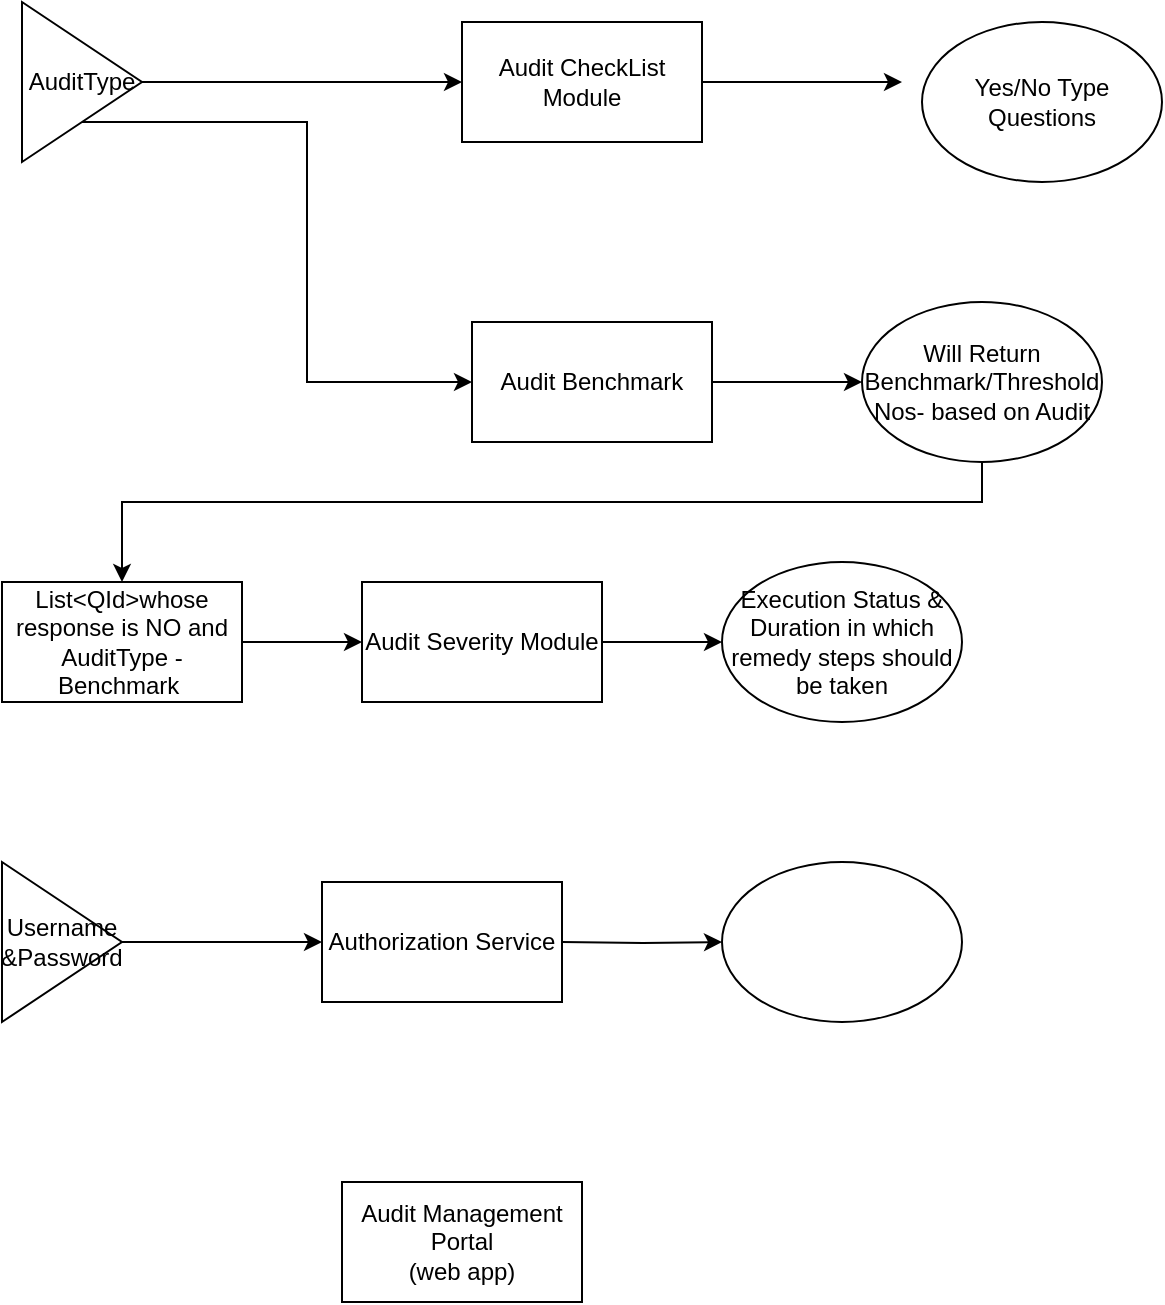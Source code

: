 <mxfile version="15.2.9" type="github">
  <diagram id="rF8fm5eHosrfL8DGZ9Ra" name="Page-1">
    <mxGraphModel dx="1038" dy="579" grid="1" gridSize="10" guides="1" tooltips="1" connect="1" arrows="1" fold="1" page="1" pageScale="1" pageWidth="827" pageHeight="1169" math="0" shadow="0">
      <root>
        <mxCell id="0" />
        <mxCell id="1" parent="0" />
        <mxCell id="uITEqIidcyAcWiBbeOKc-6" value="" style="group" vertex="1" connectable="0" parent="1">
          <mxGeometry x="50" y="30" width="570" height="90" as="geometry" />
        </mxCell>
        <mxCell id="uITEqIidcyAcWiBbeOKc-4" style="edgeStyle=orthogonalEdgeStyle;rounded=0;orthogonalLoop=1;jettySize=auto;html=1;exitX=1;exitY=0.5;exitDx=0;exitDy=0;" edge="1" parent="uITEqIidcyAcWiBbeOKc-6" source="uITEqIidcyAcWiBbeOKc-1">
          <mxGeometry relative="1" as="geometry">
            <mxPoint x="440" y="40" as="targetPoint" />
          </mxGeometry>
        </mxCell>
        <mxCell id="uITEqIidcyAcWiBbeOKc-1" value="Audit CheckList&lt;br&gt;Module" style="rounded=0;whiteSpace=wrap;html=1;" vertex="1" parent="uITEqIidcyAcWiBbeOKc-6">
          <mxGeometry x="220" y="10" width="120" height="60" as="geometry" />
        </mxCell>
        <mxCell id="uITEqIidcyAcWiBbeOKc-3" style="edgeStyle=orthogonalEdgeStyle;rounded=0;orthogonalLoop=1;jettySize=auto;html=1;" edge="1" parent="uITEqIidcyAcWiBbeOKc-6" source="uITEqIidcyAcWiBbeOKc-2" target="uITEqIidcyAcWiBbeOKc-1">
          <mxGeometry relative="1" as="geometry" />
        </mxCell>
        <mxCell id="uITEqIidcyAcWiBbeOKc-2" value="AuditType" style="triangle;whiteSpace=wrap;html=1;" vertex="1" parent="uITEqIidcyAcWiBbeOKc-6">
          <mxGeometry width="60" height="80" as="geometry" />
        </mxCell>
        <mxCell id="uITEqIidcyAcWiBbeOKc-5" value="Yes/No Type Questions" style="ellipse;whiteSpace=wrap;html=1;" vertex="1" parent="uITEqIidcyAcWiBbeOKc-6">
          <mxGeometry x="450" y="10" width="120" height="80" as="geometry" />
        </mxCell>
        <mxCell id="uITEqIidcyAcWiBbeOKc-8" style="edgeStyle=orthogonalEdgeStyle;rounded=0;orthogonalLoop=1;jettySize=auto;html=1;" edge="1" parent="1" source="uITEqIidcyAcWiBbeOKc-7" target="uITEqIidcyAcWiBbeOKc-9">
          <mxGeometry relative="1" as="geometry">
            <mxPoint x="530" y="220" as="targetPoint" />
          </mxGeometry>
        </mxCell>
        <mxCell id="uITEqIidcyAcWiBbeOKc-7" value="Audit Benchmark" style="rounded=0;whiteSpace=wrap;html=1;" vertex="1" parent="1">
          <mxGeometry x="275" y="190" width="120" height="60" as="geometry" />
        </mxCell>
        <mxCell id="uITEqIidcyAcWiBbeOKc-16" style="edgeStyle=orthogonalEdgeStyle;rounded=0;orthogonalLoop=1;jettySize=auto;html=1;entryX=0.5;entryY=0;entryDx=0;entryDy=0;" edge="1" parent="1" source="uITEqIidcyAcWiBbeOKc-9" target="uITEqIidcyAcWiBbeOKc-11">
          <mxGeometry relative="1" as="geometry">
            <Array as="points">
              <mxPoint x="530" y="280" />
              <mxPoint x="100" y="280" />
            </Array>
          </mxGeometry>
        </mxCell>
        <mxCell id="uITEqIidcyAcWiBbeOKc-9" value="Will Return Benchmark/Threshold Nos- based on Audit" style="ellipse;whiteSpace=wrap;html=1;" vertex="1" parent="1">
          <mxGeometry x="470" y="180" width="120" height="80" as="geometry" />
        </mxCell>
        <mxCell id="uITEqIidcyAcWiBbeOKc-10" style="edgeStyle=orthogonalEdgeStyle;rounded=0;orthogonalLoop=1;jettySize=auto;html=1;exitX=0.5;exitY=1;exitDx=0;exitDy=0;entryX=0;entryY=0.5;entryDx=0;entryDy=0;" edge="1" parent="1" source="uITEqIidcyAcWiBbeOKc-2" target="uITEqIidcyAcWiBbeOKc-7">
          <mxGeometry relative="1" as="geometry" />
        </mxCell>
        <mxCell id="uITEqIidcyAcWiBbeOKc-12" style="edgeStyle=orthogonalEdgeStyle;rounded=0;orthogonalLoop=1;jettySize=auto;html=1;" edge="1" parent="1" source="uITEqIidcyAcWiBbeOKc-11" target="uITEqIidcyAcWiBbeOKc-13">
          <mxGeometry relative="1" as="geometry">
            <mxPoint x="280" y="350" as="targetPoint" />
          </mxGeometry>
        </mxCell>
        <mxCell id="uITEqIidcyAcWiBbeOKc-11" value="List&amp;lt;QId&amp;gt;whose response is NO and AuditType - Benchmark&amp;nbsp;" style="rounded=0;whiteSpace=wrap;html=1;" vertex="1" parent="1">
          <mxGeometry x="40" y="320" width="120" height="60" as="geometry" />
        </mxCell>
        <mxCell id="uITEqIidcyAcWiBbeOKc-17" style="edgeStyle=orthogonalEdgeStyle;rounded=0;orthogonalLoop=1;jettySize=auto;html=1;" edge="1" parent="1" source="uITEqIidcyAcWiBbeOKc-13" target="uITEqIidcyAcWiBbeOKc-18">
          <mxGeometry relative="1" as="geometry">
            <mxPoint x="460" y="350" as="targetPoint" />
          </mxGeometry>
        </mxCell>
        <mxCell id="uITEqIidcyAcWiBbeOKc-13" value="Audit Severity Module" style="rounded=0;whiteSpace=wrap;html=1;" vertex="1" parent="1">
          <mxGeometry x="220" y="320" width="120" height="60" as="geometry" />
        </mxCell>
        <mxCell id="uITEqIidcyAcWiBbeOKc-18" value="Execution Status &amp;amp; Duration in which remedy steps should be taken" style="ellipse;whiteSpace=wrap;html=1;" vertex="1" parent="1">
          <mxGeometry x="400" y="310" width="120" height="80" as="geometry" />
        </mxCell>
        <mxCell id="uITEqIidcyAcWiBbeOKc-20" style="edgeStyle=orthogonalEdgeStyle;rounded=0;orthogonalLoop=1;jettySize=auto;html=1;" edge="1" parent="1" target="uITEqIidcyAcWiBbeOKc-21">
          <mxGeometry relative="1" as="geometry">
            <mxPoint x="460" y="500" as="targetPoint" />
            <mxPoint x="320" y="500" as="sourcePoint" />
          </mxGeometry>
        </mxCell>
        <mxCell id="uITEqIidcyAcWiBbeOKc-21" value="" style="ellipse;whiteSpace=wrap;html=1;" vertex="1" parent="1">
          <mxGeometry x="400" y="460" width="120" height="80" as="geometry" />
        </mxCell>
        <mxCell id="uITEqIidcyAcWiBbeOKc-22" value="Authorization Service" style="rounded=0;whiteSpace=wrap;html=1;" vertex="1" parent="1">
          <mxGeometry x="200" y="470" width="120" height="60" as="geometry" />
        </mxCell>
        <mxCell id="uITEqIidcyAcWiBbeOKc-24" style="edgeStyle=orthogonalEdgeStyle;rounded=0;orthogonalLoop=1;jettySize=auto;html=1;" edge="1" parent="1" source="uITEqIidcyAcWiBbeOKc-23" target="uITEqIidcyAcWiBbeOKc-22">
          <mxGeometry relative="1" as="geometry" />
        </mxCell>
        <mxCell id="uITEqIidcyAcWiBbeOKc-23" value="Username &amp;amp;Password" style="triangle;whiteSpace=wrap;html=1;" vertex="1" parent="1">
          <mxGeometry x="40" y="460" width="60" height="80" as="geometry" />
        </mxCell>
        <mxCell id="uITEqIidcyAcWiBbeOKc-25" value="Audit Management Portal&lt;br&gt;(web app)" style="rounded=0;whiteSpace=wrap;html=1;" vertex="1" parent="1">
          <mxGeometry x="210" y="620" width="120" height="60" as="geometry" />
        </mxCell>
      </root>
    </mxGraphModel>
  </diagram>
</mxfile>
